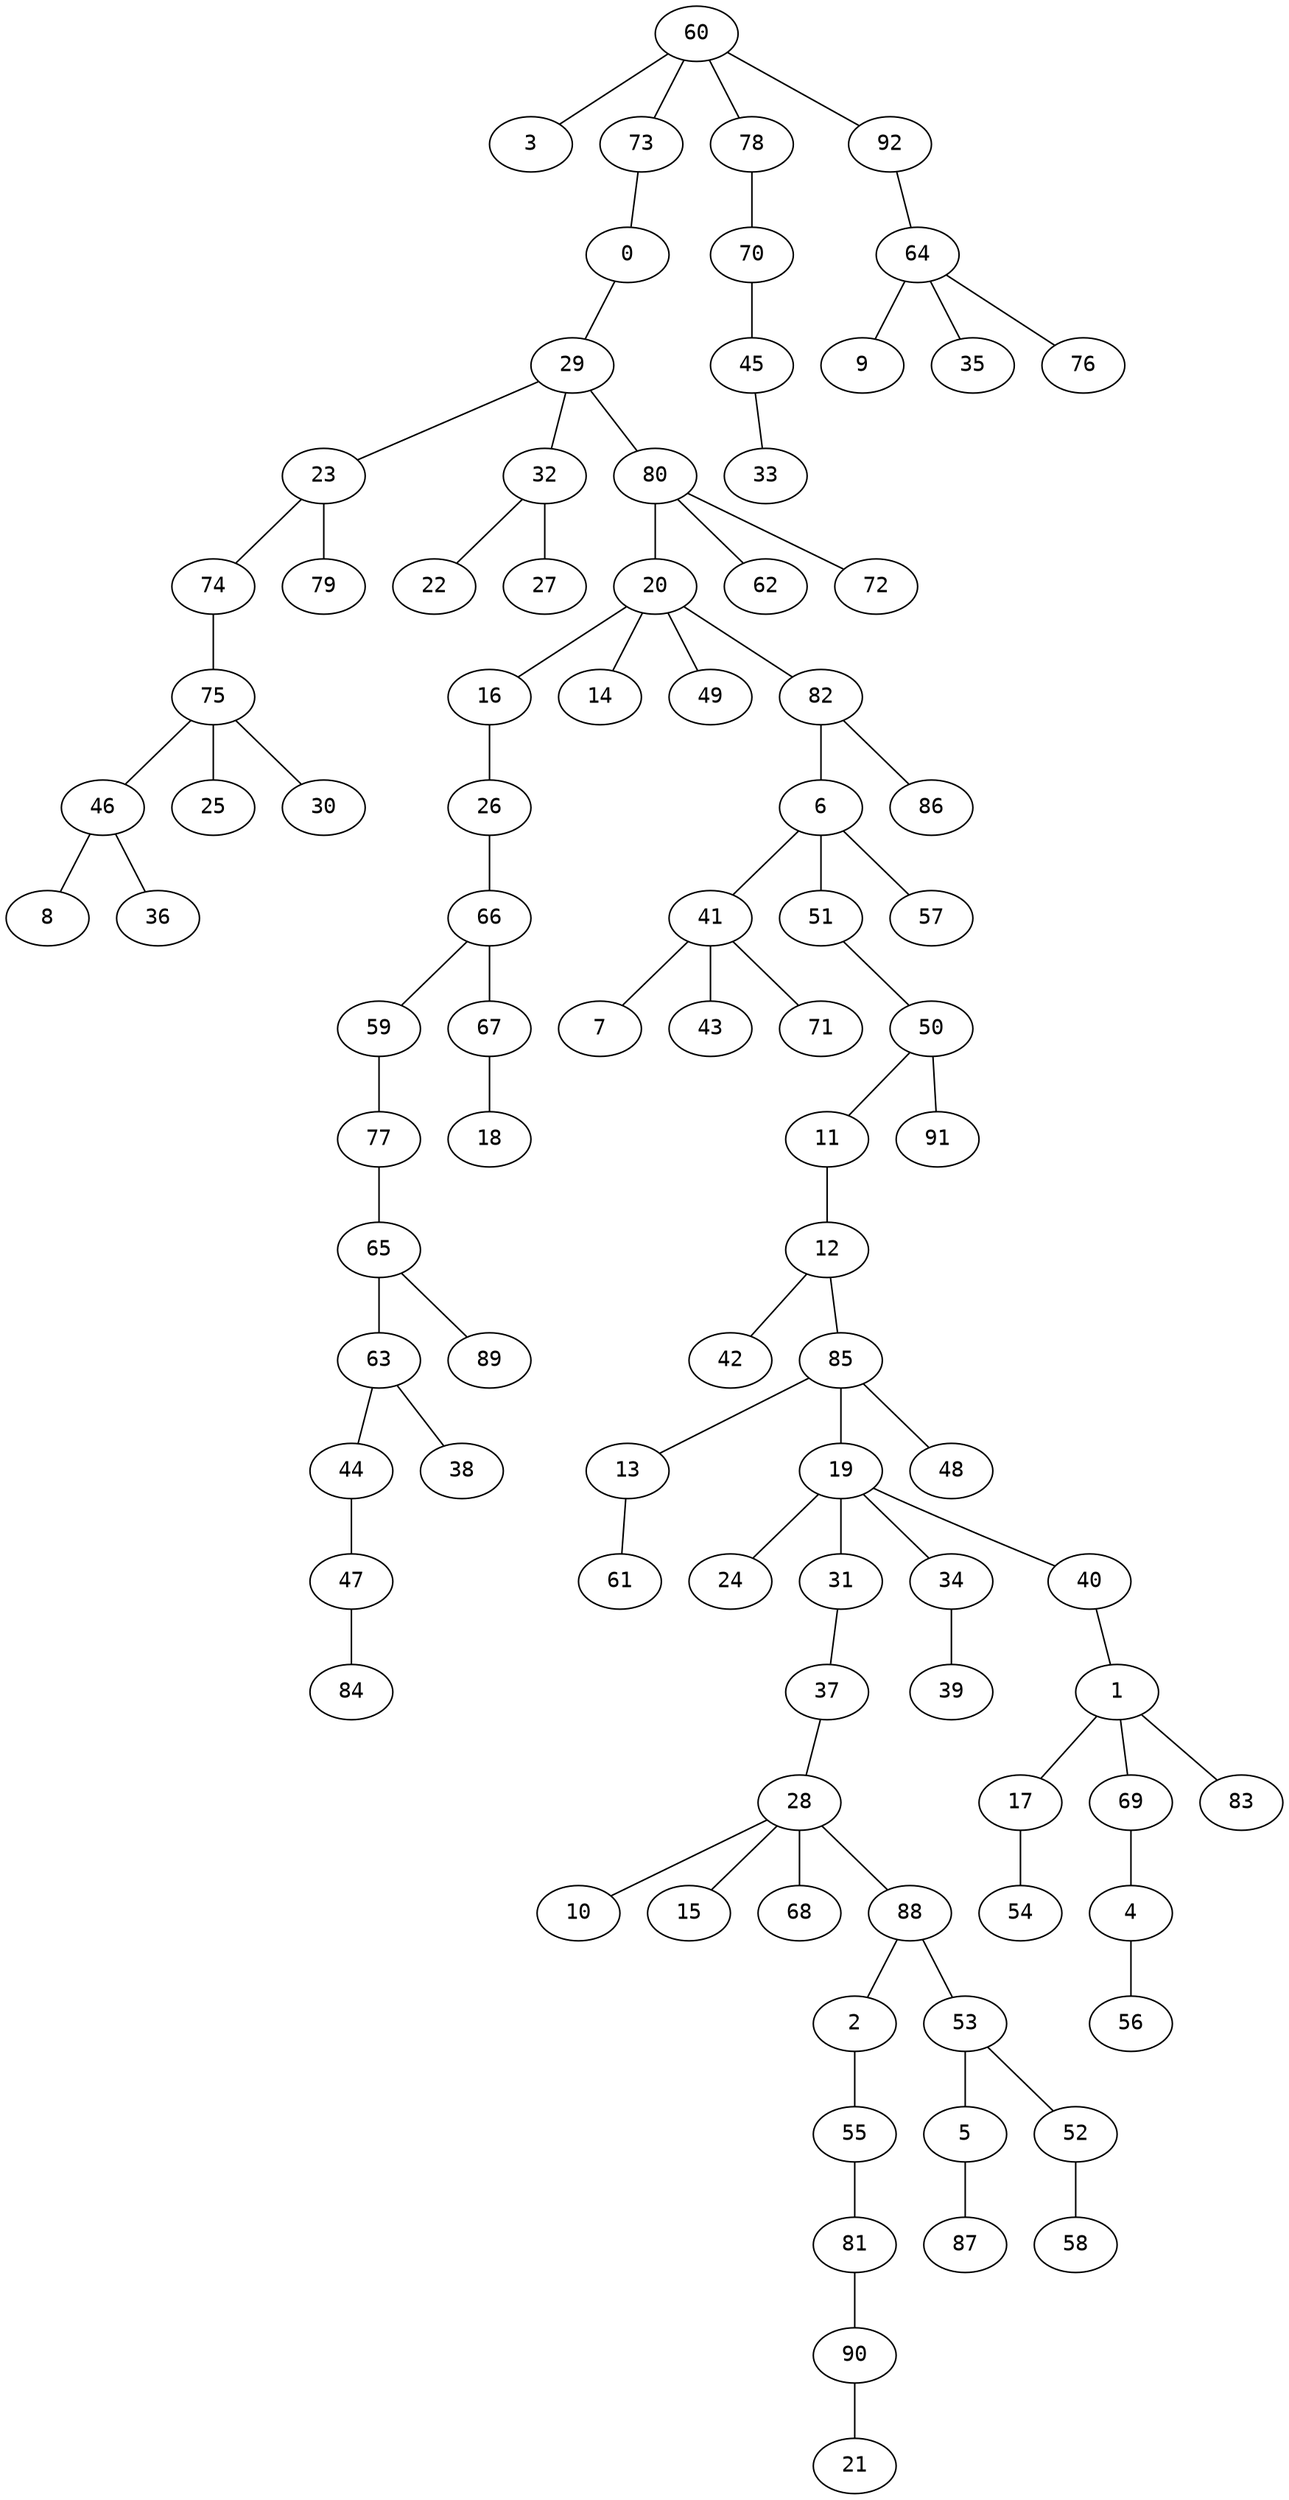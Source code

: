 graph "01" {
graph [fontname = "DejaVu Sans Mono"];
node [fontname = "DejaVu Sans Mono"];
edge [fontname = "DejaVu Sans Mono"];
"0" -- "29"
"1" -- "17"
"1" -- "69"
"1" -- "83"
"2" -- "55"
"4" -- "56"
"5" -- "87"
"6" -- "41"
"6" -- "51"
"6" -- "57"
"11" -- "12"
"12" -- "42"
"12" -- "85"
"13" -- "61"
"16" -- "26"
"17" -- "54"
"19" -- "24"
"19" -- "31"
"19" -- "34"
"19" -- "40"
"20" -- "14"
"20" -- "16"
"20" -- "49"
"20" -- "82"
"23" -- "74"
"23" -- "79"
"26" -- "66"
"28" -- "10"
"28" -- "15"
"28" -- "68"
"28" -- "88"
"29" -- "23"
"29" -- "32"
"29" -- "80"
"31" -- "37"
"32" -- "22"
"32" -- "27"
"34" -- "39"
"37" -- "28"
"40" -- "1"
"41" -- "7"
"41" -- "43"
"41" -- "71"
"44" -- "47"
"45" -- "33"
"46" -- "8"
"46" -- "36"
"47" -- "84"
"50" -- "11"
"50" -- "91"
"51" -- "50"
"52" -- "58"
"53" -- "5"
"53" -- "52"
"55" -- "81"
"59" -- "77"
"60" -- "3"
"60" -- "73"
"60" -- "78"
"60" -- "92"
"63" -- "38"
"63" -- "44"
"64" -- "9"
"64" -- "35"
"64" -- "76"
"65" -- "63"
"65" -- "89"
"66" -- "59"
"66" -- "67"
"67" -- "18"
"69" -- "4"
"70" -- "45"
"73" -- "0"
"74" -- "75"
"75" -- "25"
"75" -- "30"
"75" -- "46"
"77" -- "65"
"78" -- "70"
"80" -- "20"
"80" -- "62"
"80" -- "72"
"81" -- "90"
"82" -- "6"
"82" -- "86"
"85" -- "13"
"85" -- "19"
"85" -- "48"
"88" -- "2"
"88" -- "53"
"90" -- "21"
"92" -- "64"
}